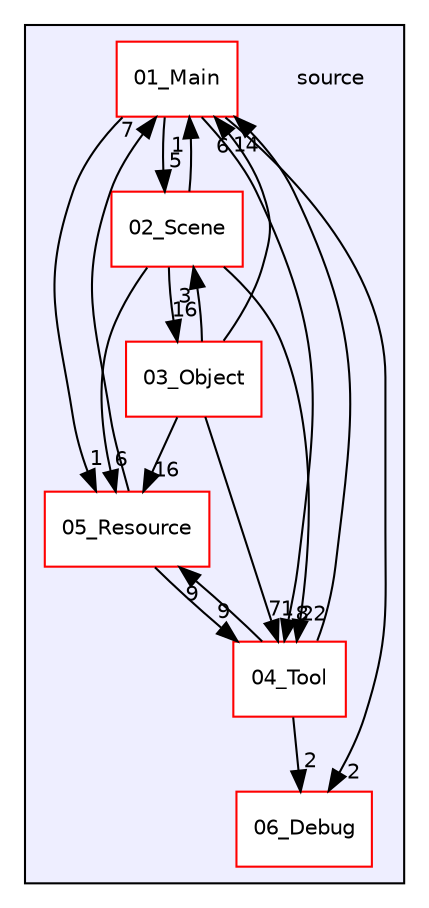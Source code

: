 digraph "C:/HAL/PG関係/03_作成プログラム/03_HAL授業/就職作品/Project/source" {
  compound=true
  node [ fontsize="10", fontname="Helvetica"];
  edge [ labelfontsize="10", labelfontname="Helvetica"];
  subgraph clusterdir_b2f33c71d4aa5e7af42a1ca61ff5af1b {
    graph [ bgcolor="#eeeeff", pencolor="black", label="" URL="dir_b2f33c71d4aa5e7af42a1ca61ff5af1b.html"];
    dir_b2f33c71d4aa5e7af42a1ca61ff5af1b [shape=plaintext label="source"];
    dir_b2ee2f4b37d8460d9f5246ffd8c74e11 [shape=box label="01_Main" color="red" fillcolor="white" style="filled" URL="dir_b2ee2f4b37d8460d9f5246ffd8c74e11.html"];
    dir_153dde92bfee5403e93b1534741876d0 [shape=box label="02_Scene" color="red" fillcolor="white" style="filled" URL="dir_153dde92bfee5403e93b1534741876d0.html"];
    dir_b0e70bc53ec7a5495699a9078a4a2f93 [shape=box label="03_Object" color="red" fillcolor="white" style="filled" URL="dir_b0e70bc53ec7a5495699a9078a4a2f93.html"];
    dir_48bb4aacea20c6a8378e1408d864b090 [shape=box label="04_Tool" color="red" fillcolor="white" style="filled" URL="dir_48bb4aacea20c6a8378e1408d864b090.html"];
    dir_6e58c436369e4a795ef16d3c489c4702 [shape=box label="05_Resource" color="red" fillcolor="white" style="filled" URL="dir_6e58c436369e4a795ef16d3c489c4702.html"];
    dir_8a60689788ee817ab95e5d24fef20893 [shape=box label="06_Debug" color="red" fillcolor="white" style="filled" URL="dir_8a60689788ee817ab95e5d24fef20893.html"];
  }
  dir_b0e70bc53ec7a5495699a9078a4a2f93->dir_153dde92bfee5403e93b1534741876d0 [headlabel="3", labeldistance=1.5 headhref="dir_000027_000010.html"];
  dir_b0e70bc53ec7a5495699a9078a4a2f93->dir_6e58c436369e4a795ef16d3c489c4702 [headlabel="16", labeldistance=1.5 headhref="dir_000027_000158.html"];
  dir_b0e70bc53ec7a5495699a9078a4a2f93->dir_b2ee2f4b37d8460d9f5246ffd8c74e11 [headlabel="6", labeldistance=1.5 headhref="dir_000027_000001.html"];
  dir_b0e70bc53ec7a5495699a9078a4a2f93->dir_48bb4aacea20c6a8378e1408d864b090 [headlabel="71", labeldistance=1.5 headhref="dir_000027_000080.html"];
  dir_153dde92bfee5403e93b1534741876d0->dir_b0e70bc53ec7a5495699a9078a4a2f93 [headlabel="16", labeldistance=1.5 headhref="dir_000010_000027.html"];
  dir_153dde92bfee5403e93b1534741876d0->dir_6e58c436369e4a795ef16d3c489c4702 [headlabel="6", labeldistance=1.5 headhref="dir_000010_000158.html"];
  dir_153dde92bfee5403e93b1534741876d0->dir_b2ee2f4b37d8460d9f5246ffd8c74e11 [headlabel="1", labeldistance=1.5 headhref="dir_000010_000001.html"];
  dir_153dde92bfee5403e93b1534741876d0->dir_48bb4aacea20c6a8378e1408d864b090 [headlabel="22", labeldistance=1.5 headhref="dir_000010_000080.html"];
  dir_6e58c436369e4a795ef16d3c489c4702->dir_b2ee2f4b37d8460d9f5246ffd8c74e11 [headlabel="7", labeldistance=1.5 headhref="dir_000158_000001.html"];
  dir_6e58c436369e4a795ef16d3c489c4702->dir_48bb4aacea20c6a8378e1408d864b090 [headlabel="9", labeldistance=1.5 headhref="dir_000158_000080.html"];
  dir_b2ee2f4b37d8460d9f5246ffd8c74e11->dir_153dde92bfee5403e93b1534741876d0 [headlabel="5", labeldistance=1.5 headhref="dir_000001_000010.html"];
  dir_b2ee2f4b37d8460d9f5246ffd8c74e11->dir_6e58c436369e4a795ef16d3c489c4702 [headlabel="1", labeldistance=1.5 headhref="dir_000001_000158.html"];
  dir_b2ee2f4b37d8460d9f5246ffd8c74e11->dir_48bb4aacea20c6a8378e1408d864b090 [headlabel="8", labeldistance=1.5 headhref="dir_000001_000080.html"];
  dir_b2ee2f4b37d8460d9f5246ffd8c74e11->dir_8a60689788ee817ab95e5d24fef20893 [headlabel="2", labeldistance=1.5 headhref="dir_000001_000175.html"];
  dir_48bb4aacea20c6a8378e1408d864b090->dir_6e58c436369e4a795ef16d3c489c4702 [headlabel="9", labeldistance=1.5 headhref="dir_000080_000158.html"];
  dir_48bb4aacea20c6a8378e1408d864b090->dir_b2ee2f4b37d8460d9f5246ffd8c74e11 [headlabel="14", labeldistance=1.5 headhref="dir_000080_000001.html"];
  dir_48bb4aacea20c6a8378e1408d864b090->dir_8a60689788ee817ab95e5d24fef20893 [headlabel="2", labeldistance=1.5 headhref="dir_000080_000175.html"];
}
